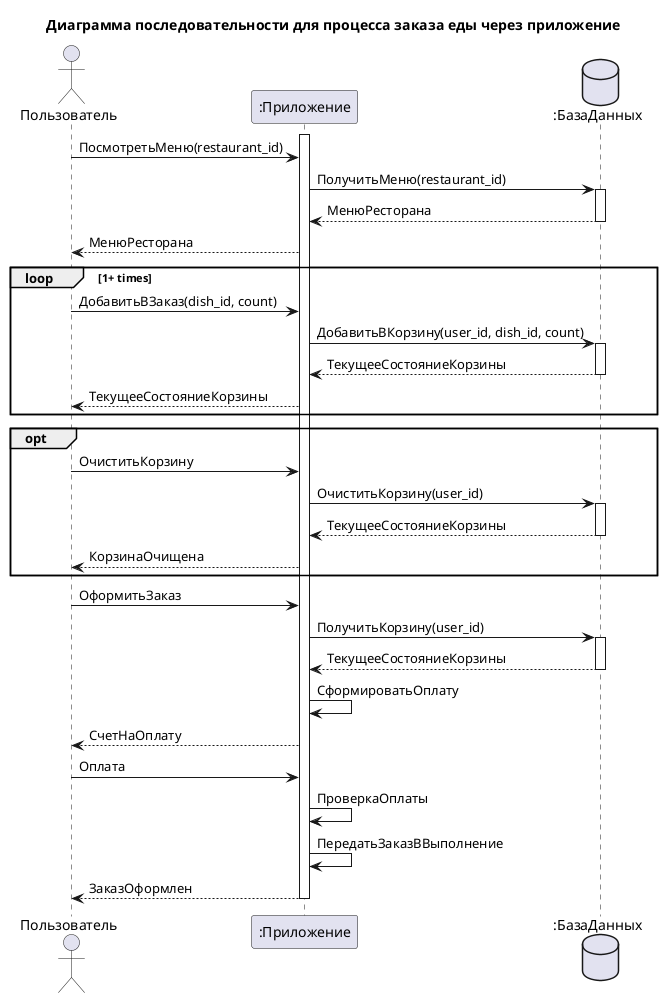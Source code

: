 @startuml sd
title Диаграмма последовательности для процесса заказа еды через приложение

actor "Пользователь" as User
participant ":Приложение" as App
database ":БазаДанных" as BD

activate App

User -> App: ПосмотретьМеню(restaurant_id)
App -> BD: ПолучитьМеню(restaurant_id)
activate BD
App <-- BD: МенюРесторана
deactivate BD
User <-- App: МенюРесторана

loop 1+ times
User -> App: ДобавитьВЗаказ(dish_id, count)
App -> BD: ДобавитьВКорзину(user_id, dish_id, count)
activate BD
App <-- BD: ТекущееСостояниеКорзины
deactivate BD
User <-- App: ТекущееСостояниеКорзины
end

opt
User -> App: ОчиститьКорзину
App -> BD: ОчиститьКорзину(user_id)
activate BD
App <-- BD: ТекущееСостояниеКорзины
deactivate BD
User <-- App: КорзинаОчищена
end

User -> App: ОформитьЗаказ
App -> BD: ПолучитьКорзину(user_id)
activate BD
App <-- BD: ТекущееСостояниеКорзины
deactivate BD
App -> App: СформироватьОплату
User <-- App: СчетНаОплату
User -> App: Оплата
App -> App: ПроверкаОплаты
App -> App: ПередатьЗаказВВыполнение
User <-- App: ЗаказОформлен

deactivate App

@enduml 